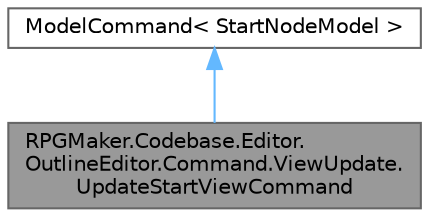 digraph "RPGMaker.Codebase.Editor.OutlineEditor.Command.ViewUpdate.UpdateStartViewCommand"
{
 // LATEX_PDF_SIZE
  bgcolor="transparent";
  edge [fontname=Helvetica,fontsize=10,labelfontname=Helvetica,labelfontsize=10];
  node [fontname=Helvetica,fontsize=10,shape=box,height=0.2,width=0.4];
  Node1 [id="Node000001",label="RPGMaker.Codebase.Editor.\lOutlineEditor.Command.ViewUpdate.\lUpdateStartViewCommand",height=0.2,width=0.4,color="gray40", fillcolor="grey60", style="filled", fontcolor="black",tooltip="😁 更新開始ビュー命令"];
  Node2 -> Node1 [id="edge1_Node000001_Node000002",dir="back",color="steelblue1",style="solid",tooltip=" "];
  Node2 [id="Node000002",label="ModelCommand\< StartNodeModel \>",height=0.2,width=0.4,color="gray40", fillcolor="white", style="filled",tooltip=" "];
}

